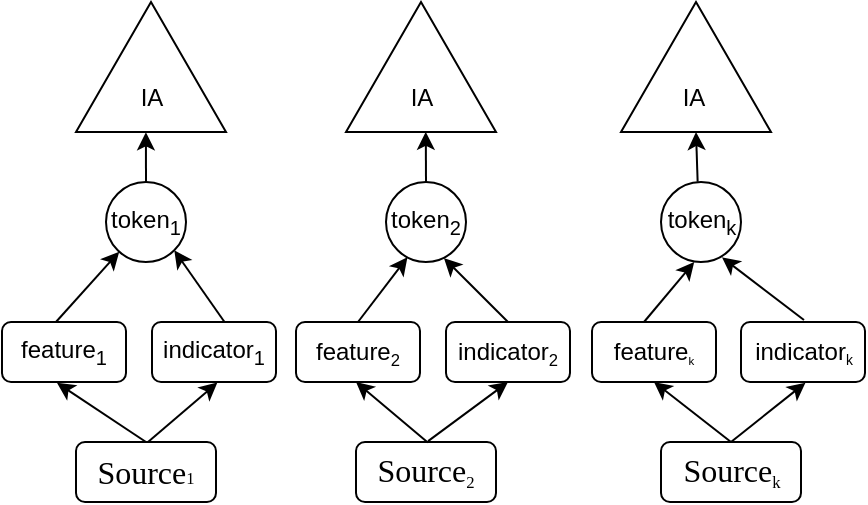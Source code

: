 <mxfile version="13.9.9" type="github">
  <diagram id="vMqhfox0TT1sq61tNi-K" name="Page-1">
    <mxGraphModel dx="1317" dy="734" grid="1" gridSize="10" guides="1" tooltips="1" connect="1" arrows="1" fold="1" page="1" pageScale="1" pageWidth="827" pageHeight="1169" math="0" shadow="0">
      <root>
        <mxCell id="0" />
        <mxCell id="1" parent="0" />
        <mxCell id="LBKmE9pr3SGEElcL06PF-1" value="&lt;span style=&quot;font-family: &amp;#34;times new roman&amp;#34; , serif ; font-size: 16px&quot;&gt;Source&lt;/span&gt;&lt;span style=&quot;font-family: &amp;#34;times new roman&amp;#34; , serif ; font-size: 8.333px&quot;&gt;1&lt;/span&gt;" style="rounded=1;whiteSpace=wrap;html=1;" parent="1" vertex="1">
          <mxGeometry x="130" y="290" width="70" height="30" as="geometry" />
        </mxCell>
        <mxCell id="LBKmE9pr3SGEElcL06PF-2" value="&lt;span style=&quot;font-family: &amp;#34;times new roman&amp;#34; , serif ; font-size: 16px&quot;&gt;Source&lt;/span&gt;&lt;span style=&quot;font-family: &amp;#34;times new roman&amp;#34; , serif ; font-size: 10px&quot;&gt;&lt;sub&gt;2&lt;/sub&gt;&lt;/span&gt;" style="rounded=1;whiteSpace=wrap;html=1;" parent="1" vertex="1">
          <mxGeometry x="270" y="290" width="70" height="30" as="geometry" />
        </mxCell>
        <mxCell id="LBKmE9pr3SGEElcL06PF-3" value="&lt;span style=&quot;font-family: &amp;#34;times new roman&amp;#34; , serif ; font-size: 16px&quot;&gt;Source&lt;/span&gt;&lt;span style=&quot;font-family: &amp;#34;times new roman&amp;#34; , serif ; font-size: 10px&quot;&gt;&lt;sub&gt;k&lt;/sub&gt;&lt;/span&gt;" style="rounded=1;whiteSpace=wrap;html=1;" parent="1" vertex="1">
          <mxGeometry x="422.5" y="290" width="70" height="30" as="geometry" />
        </mxCell>
        <mxCell id="LBKmE9pr3SGEElcL06PF-5" value="token&lt;sub&gt;1&lt;/sub&gt;" style="ellipse;whiteSpace=wrap;html=1;" parent="1" vertex="1">
          <mxGeometry x="145" y="160" width="40" height="40" as="geometry" />
        </mxCell>
        <mxCell id="LBKmE9pr3SGEElcL06PF-8" value="token&lt;sub&gt;2&lt;/sub&gt;" style="ellipse;whiteSpace=wrap;html=1;" parent="1" vertex="1">
          <mxGeometry x="285" y="160" width="40" height="40" as="geometry" />
        </mxCell>
        <mxCell id="LBKmE9pr3SGEElcL06PF-9" value="token&lt;sub&gt;k&lt;/sub&gt;" style="ellipse;whiteSpace=wrap;html=1;" parent="1" vertex="1">
          <mxGeometry x="422.5" y="160" width="40" height="40" as="geometry" />
        </mxCell>
        <mxCell id="LBKmE9pr3SGEElcL06PF-14" value="" style="group" parent="1" vertex="1" connectable="0">
          <mxGeometry x="135" y="70" width="70" height="70" as="geometry" />
        </mxCell>
        <mxCell id="LBKmE9pr3SGEElcL06PF-10" value="&lt;p style=&quot;line-height: 120%&quot;&gt;&lt;br&gt;&lt;/p&gt;" style="triangle;whiteSpace=wrap;html=1;rotation=-90;align=center;verticalAlign=bottom;direction=east;flipH=0;flipV=1;spacingRight=-7;" parent="LBKmE9pr3SGEElcL06PF-14" vertex="1">
          <mxGeometry y="-5" width="65" height="75" as="geometry" />
        </mxCell>
        <mxCell id="LBKmE9pr3SGEElcL06PF-13" value="IA" style="text;html=1;strokeColor=none;fillColor=none;align=center;verticalAlign=middle;whiteSpace=wrap;rounded=0;" parent="LBKmE9pr3SGEElcL06PF-14" vertex="1">
          <mxGeometry x="12.5" y="35" width="40" height="25" as="geometry" />
        </mxCell>
        <mxCell id="xcU_tkCPlGnkvct5CyMQ-1" value="" style="group" parent="1" vertex="1" connectable="0">
          <mxGeometry x="270" y="70" width="70" height="70" as="geometry" />
        </mxCell>
        <mxCell id="xcU_tkCPlGnkvct5CyMQ-2" value="&lt;p style=&quot;line-height: 120%&quot;&gt;&lt;br&gt;&lt;/p&gt;" style="triangle;whiteSpace=wrap;html=1;rotation=-90;align=center;verticalAlign=bottom;direction=east;flipH=0;flipV=1;spacingRight=-7;" parent="xcU_tkCPlGnkvct5CyMQ-1" vertex="1">
          <mxGeometry y="-5" width="65" height="75" as="geometry" />
        </mxCell>
        <mxCell id="xcU_tkCPlGnkvct5CyMQ-3" value="IA" style="text;html=1;strokeColor=none;fillColor=none;align=center;verticalAlign=middle;whiteSpace=wrap;rounded=0;" parent="xcU_tkCPlGnkvct5CyMQ-1" vertex="1">
          <mxGeometry x="12.5" y="35" width="40" height="25" as="geometry" />
        </mxCell>
        <mxCell id="xcU_tkCPlGnkvct5CyMQ-4" value="" style="group" parent="1" vertex="1" connectable="0">
          <mxGeometry x="407.5" y="70" width="70" height="70" as="geometry" />
        </mxCell>
        <mxCell id="xcU_tkCPlGnkvct5CyMQ-5" value="&lt;p style=&quot;line-height: 120%&quot;&gt;&lt;br&gt;&lt;/p&gt;" style="triangle;whiteSpace=wrap;html=1;rotation=-90;align=center;verticalAlign=bottom;direction=east;flipH=0;flipV=1;spacingRight=-7;" parent="xcU_tkCPlGnkvct5CyMQ-4" vertex="1">
          <mxGeometry y="-5" width="65" height="75" as="geometry" />
        </mxCell>
        <mxCell id="xcU_tkCPlGnkvct5CyMQ-6" value="IA" style="text;html=1;strokeColor=none;fillColor=none;align=center;verticalAlign=middle;whiteSpace=wrap;rounded=0;" parent="xcU_tkCPlGnkvct5CyMQ-4" vertex="1">
          <mxGeometry x="12.5" y="35" width="37.5" height="25" as="geometry" />
        </mxCell>
        <mxCell id="Y25vJ870GdO83nYjNAtt-1" value="feature&lt;sub&gt;1&lt;/sub&gt;" style="rounded=1;whiteSpace=wrap;html=1;" parent="1" vertex="1">
          <mxGeometry x="93" y="230" width="62" height="30" as="geometry" />
        </mxCell>
        <mxCell id="Y25vJ870GdO83nYjNAtt-2" value="indicator&lt;sub&gt;1&lt;/sub&gt;" style="rounded=1;whiteSpace=wrap;html=1;" parent="1" vertex="1">
          <mxGeometry x="168" y="230" width="62" height="30" as="geometry" />
        </mxCell>
        <mxCell id="Y25vJ870GdO83nYjNAtt-4" value="feature&lt;span style=&quot;font-size: 10px&quot;&gt;&lt;sub&gt;2&lt;/sub&gt;&lt;/span&gt;" style="rounded=1;whiteSpace=wrap;html=1;" parent="1" vertex="1">
          <mxGeometry x="240" y="230" width="62" height="30" as="geometry" />
        </mxCell>
        <mxCell id="Y25vJ870GdO83nYjNAtt-5" value="indicator&lt;span style=&quot;font-size: 10px&quot;&gt;&lt;sub&gt;2&lt;/sub&gt;&lt;/span&gt;" style="rounded=1;whiteSpace=wrap;html=1;" parent="1" vertex="1">
          <mxGeometry x="315" y="230" width="62" height="30" as="geometry" />
        </mxCell>
        <mxCell id="Y25vJ870GdO83nYjNAtt-6" value="feature&lt;span style=&quot;font-size: 6.944px&quot;&gt;&lt;sub&gt;k&lt;/sub&gt;&lt;/span&gt;" style="rounded=1;whiteSpace=wrap;html=1;" parent="1" vertex="1">
          <mxGeometry x="388" y="230" width="62" height="30" as="geometry" />
        </mxCell>
        <mxCell id="Y25vJ870GdO83nYjNAtt-7" value="indicator&lt;span style=&quot;font-size: 8.333px&quot;&gt;&lt;sub&gt;k&lt;/sub&gt;&lt;/span&gt;" style="rounded=1;whiteSpace=wrap;html=1;" parent="1" vertex="1">
          <mxGeometry x="462.5" y="230" width="62" height="30" as="geometry" />
        </mxCell>
        <mxCell id="Y25vJ870GdO83nYjNAtt-8" style="edgeStyle=none;rounded=0;orthogonalLoop=1;jettySize=auto;html=1;exitX=0.5;exitY=0;exitDx=0;exitDy=0;entryX=-0.002;entryY=0.534;entryDx=0;entryDy=0;entryPerimeter=0;" parent="1" source="LBKmE9pr3SGEElcL06PF-5" target="LBKmE9pr3SGEElcL06PF-10" edge="1">
          <mxGeometry relative="1" as="geometry">
            <mxPoint x="140" y="160" as="sourcePoint" />
            <mxPoint x="165" y="137" as="targetPoint" />
          </mxGeometry>
        </mxCell>
        <mxCell id="Y25vJ870GdO83nYjNAtt-9" value="" style="endArrow=classic;html=1;exitX=0.435;exitY=0;exitDx=0;exitDy=0;exitPerimeter=0;" parent="1" source="Y25vJ870GdO83nYjNAtt-1" target="LBKmE9pr3SGEElcL06PF-5" edge="1">
          <mxGeometry width="50" height="50" relative="1" as="geometry">
            <mxPoint x="80" y="220" as="sourcePoint" />
            <mxPoint x="130" y="170" as="targetPoint" />
          </mxGeometry>
        </mxCell>
        <mxCell id="Y25vJ870GdO83nYjNAtt-10" value="" style="endArrow=classic;html=1;exitX=0.5;exitY=0;exitDx=0;exitDy=0;entryX=0.268;entryY=0.941;entryDx=0;entryDy=0;entryPerimeter=0;" parent="1" source="Y25vJ870GdO83nYjNAtt-4" target="LBKmE9pr3SGEElcL06PF-8" edge="1">
          <mxGeometry width="50" height="50" relative="1" as="geometry">
            <mxPoint x="129.97" y="240" as="sourcePoint" />
            <mxPoint x="161.621" y="204.866" as="targetPoint" />
          </mxGeometry>
        </mxCell>
        <mxCell id="Y25vJ870GdO83nYjNAtt-11" value="" style="endArrow=classic;html=1;exitX=0.5;exitY=0;exitDx=0;exitDy=0;entryX=0.415;entryY=1;entryDx=0;entryDy=0;entryPerimeter=0;" parent="1" target="LBKmE9pr3SGEElcL06PF-9" edge="1">
          <mxGeometry width="50" height="50" relative="1" as="geometry">
            <mxPoint x="414" y="230" as="sourcePoint" />
            <mxPoint x="437.68" y="198" as="targetPoint" />
          </mxGeometry>
        </mxCell>
        <mxCell id="Y25vJ870GdO83nYjNAtt-12" value="" style="endArrow=classic;html=1;entryX=1;entryY=1;entryDx=0;entryDy=0;exitX=0.582;exitY=-0.008;exitDx=0;exitDy=0;exitPerimeter=0;" parent="1" source="Y25vJ870GdO83nYjNAtt-2" target="LBKmE9pr3SGEElcL06PF-5" edge="1">
          <mxGeometry width="50" height="50" relative="1" as="geometry">
            <mxPoint x="214" y="230" as="sourcePoint" />
            <mxPoint x="184" y="190" as="targetPoint" />
          </mxGeometry>
        </mxCell>
        <mxCell id="Y25vJ870GdO83nYjNAtt-13" value="" style="endArrow=classic;html=1;entryX=0.724;entryY=0.951;entryDx=0;entryDy=0;exitX=0.5;exitY=0;exitDx=0;exitDy=0;entryPerimeter=0;" parent="1" source="Y25vJ870GdO83nYjNAtt-5" target="LBKmE9pr3SGEElcL06PF-8" edge="1">
          <mxGeometry width="50" height="50" relative="1" as="geometry">
            <mxPoint x="340.004" y="235.62" as="sourcePoint" />
            <mxPoint x="315.062" y="200.002" as="targetPoint" />
          </mxGeometry>
        </mxCell>
        <mxCell id="Y25vJ870GdO83nYjNAtt-14" value="" style="endArrow=classic;html=1;entryX=0.762;entryY=0.942;entryDx=0;entryDy=0;entryPerimeter=0;" parent="1" target="LBKmE9pr3SGEElcL06PF-9" edge="1">
          <mxGeometry width="50" height="50" relative="1" as="geometry">
            <mxPoint x="494" y="229" as="sourcePoint" />
            <mxPoint x="462.5" y="198.04" as="targetPoint" />
          </mxGeometry>
        </mxCell>
        <mxCell id="Y25vJ870GdO83nYjNAtt-15" style="edgeStyle=none;rounded=0;orthogonalLoop=1;jettySize=auto;html=1;exitX=0.5;exitY=0;exitDx=0;exitDy=0;entryX=0.001;entryY=0.468;entryDx=0;entryDy=0;entryPerimeter=0;" parent="1" source="LBKmE9pr3SGEElcL06PF-8" target="xcU_tkCPlGnkvct5CyMQ-2" edge="1">
          <mxGeometry relative="1" as="geometry">
            <mxPoint x="175" y="170" as="sourcePoint" />
            <mxPoint x="174.95" y="145.13" as="targetPoint" />
          </mxGeometry>
        </mxCell>
        <mxCell id="Y25vJ870GdO83nYjNAtt-16" style="edgeStyle=none;rounded=0;orthogonalLoop=1;jettySize=auto;html=1;exitX=0.458;exitY=-0.002;exitDx=0;exitDy=0;exitPerimeter=0;entryX=0;entryY=0.5;entryDx=0;entryDy=0;" parent="1" source="LBKmE9pr3SGEElcL06PF-9" target="xcU_tkCPlGnkvct5CyMQ-5" edge="1">
          <mxGeometry relative="1" as="geometry">
            <mxPoint x="440.1" y="165.07" as="sourcePoint" />
            <mxPoint x="440" y="135" as="targetPoint" />
          </mxGeometry>
        </mxCell>
        <mxCell id="Y25vJ870GdO83nYjNAtt-17" value="" style="endArrow=classic;html=1;entryX=0.443;entryY=1.013;entryDx=0;entryDy=0;entryPerimeter=0;exitX=0.5;exitY=0;exitDx=0;exitDy=0;" parent="1" source="LBKmE9pr3SGEElcL06PF-1" target="Y25vJ870GdO83nYjNAtt-1" edge="1">
          <mxGeometry width="50" height="50" relative="1" as="geometry">
            <mxPoint x="60" y="370" as="sourcePoint" />
            <mxPoint x="110" y="320" as="targetPoint" />
          </mxGeometry>
        </mxCell>
        <mxCell id="Y25vJ870GdO83nYjNAtt-18" value="" style="endArrow=classic;html=1;entryX=0.527;entryY=1.01;entryDx=0;entryDy=0;entryPerimeter=0;" parent="1" target="Y25vJ870GdO83nYjNAtt-2" edge="1">
          <mxGeometry width="50" height="50" relative="1" as="geometry">
            <mxPoint x="166" y="290" as="sourcePoint" />
            <mxPoint x="230" y="260" as="targetPoint" />
          </mxGeometry>
        </mxCell>
        <mxCell id="Y25vJ870GdO83nYjNAtt-19" value="" style="endArrow=classic;html=1;exitX=0.515;exitY=-0.014;exitDx=0;exitDy=0;exitPerimeter=0;entryX=0.5;entryY=1;entryDx=0;entryDy=0;" parent="1" source="LBKmE9pr3SGEElcL06PF-2" target="Y25vJ870GdO83nYjNAtt-5" edge="1">
          <mxGeometry width="50" height="50" relative="1" as="geometry">
            <mxPoint x="310" y="310" as="sourcePoint" />
            <mxPoint x="360" y="260" as="targetPoint" />
          </mxGeometry>
        </mxCell>
        <mxCell id="Y25vJ870GdO83nYjNAtt-20" value="" style="endArrow=classic;html=1;entryX=0.484;entryY=1;entryDx=0;entryDy=0;entryPerimeter=0;exitX=0.513;exitY=0.008;exitDx=0;exitDy=0;exitPerimeter=0;" parent="1" source="LBKmE9pr3SGEElcL06PF-2" target="Y25vJ870GdO83nYjNAtt-4" edge="1">
          <mxGeometry width="50" height="50" relative="1" as="geometry">
            <mxPoint x="250" y="320" as="sourcePoint" />
            <mxPoint x="300" y="270" as="targetPoint" />
          </mxGeometry>
        </mxCell>
        <mxCell id="Y25vJ870GdO83nYjNAtt-21" value="" style="endArrow=classic;html=1;exitX=0.5;exitY=0;exitDx=0;exitDy=0;entryX=0.52;entryY=1.011;entryDx=0;entryDy=0;entryPerimeter=0;" parent="1" source="LBKmE9pr3SGEElcL06PF-3" target="Y25vJ870GdO83nYjNAtt-7" edge="1">
          <mxGeometry width="50" height="50" relative="1" as="geometry">
            <mxPoint x="470" y="310" as="sourcePoint" />
            <mxPoint x="520" y="260" as="targetPoint" />
          </mxGeometry>
        </mxCell>
        <mxCell id="Y25vJ870GdO83nYjNAtt-22" value="" style="endArrow=classic;html=1;exitX=0.5;exitY=0;exitDx=0;exitDy=0;entryX=0.5;entryY=1;entryDx=0;entryDy=0;" parent="1" source="LBKmE9pr3SGEElcL06PF-3" target="Y25vJ870GdO83nYjNAtt-6" edge="1">
          <mxGeometry width="50" height="50" relative="1" as="geometry">
            <mxPoint x="414" y="290.0" as="sourcePoint" />
            <mxPoint x="443.74" y="260.33" as="targetPoint" />
          </mxGeometry>
        </mxCell>
      </root>
    </mxGraphModel>
  </diagram>
</mxfile>
